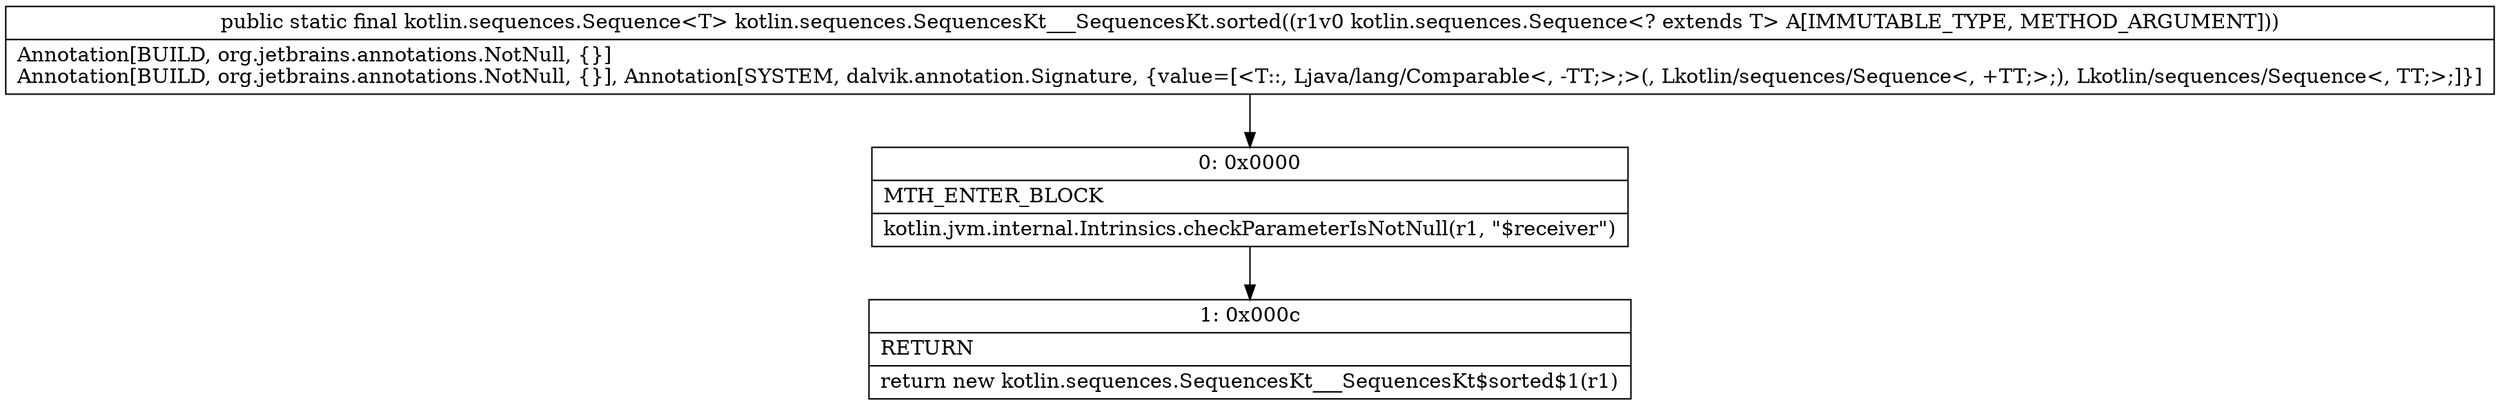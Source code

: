 digraph "CFG forkotlin.sequences.SequencesKt___SequencesKt.sorted(Lkotlin\/sequences\/Sequence;)Lkotlin\/sequences\/Sequence;" {
Node_0 [shape=record,label="{0\:\ 0x0000|MTH_ENTER_BLOCK\l|kotlin.jvm.internal.Intrinsics.checkParameterIsNotNull(r1, \"$receiver\")\l}"];
Node_1 [shape=record,label="{1\:\ 0x000c|RETURN\l|return new kotlin.sequences.SequencesKt___SequencesKt$sorted$1(r1)\l}"];
MethodNode[shape=record,label="{public static final kotlin.sequences.Sequence\<T\> kotlin.sequences.SequencesKt___SequencesKt.sorted((r1v0 kotlin.sequences.Sequence\<? extends T\> A[IMMUTABLE_TYPE, METHOD_ARGUMENT]))  | Annotation[BUILD, org.jetbrains.annotations.NotNull, \{\}]\lAnnotation[BUILD, org.jetbrains.annotations.NotNull, \{\}], Annotation[SYSTEM, dalvik.annotation.Signature, \{value=[\<T::, Ljava\/lang\/Comparable\<, \-TT;\>;\>(, Lkotlin\/sequences\/Sequence\<, +TT;\>;), Lkotlin\/sequences\/Sequence\<, TT;\>;]\}]\l}"];
MethodNode -> Node_0;
Node_0 -> Node_1;
}

